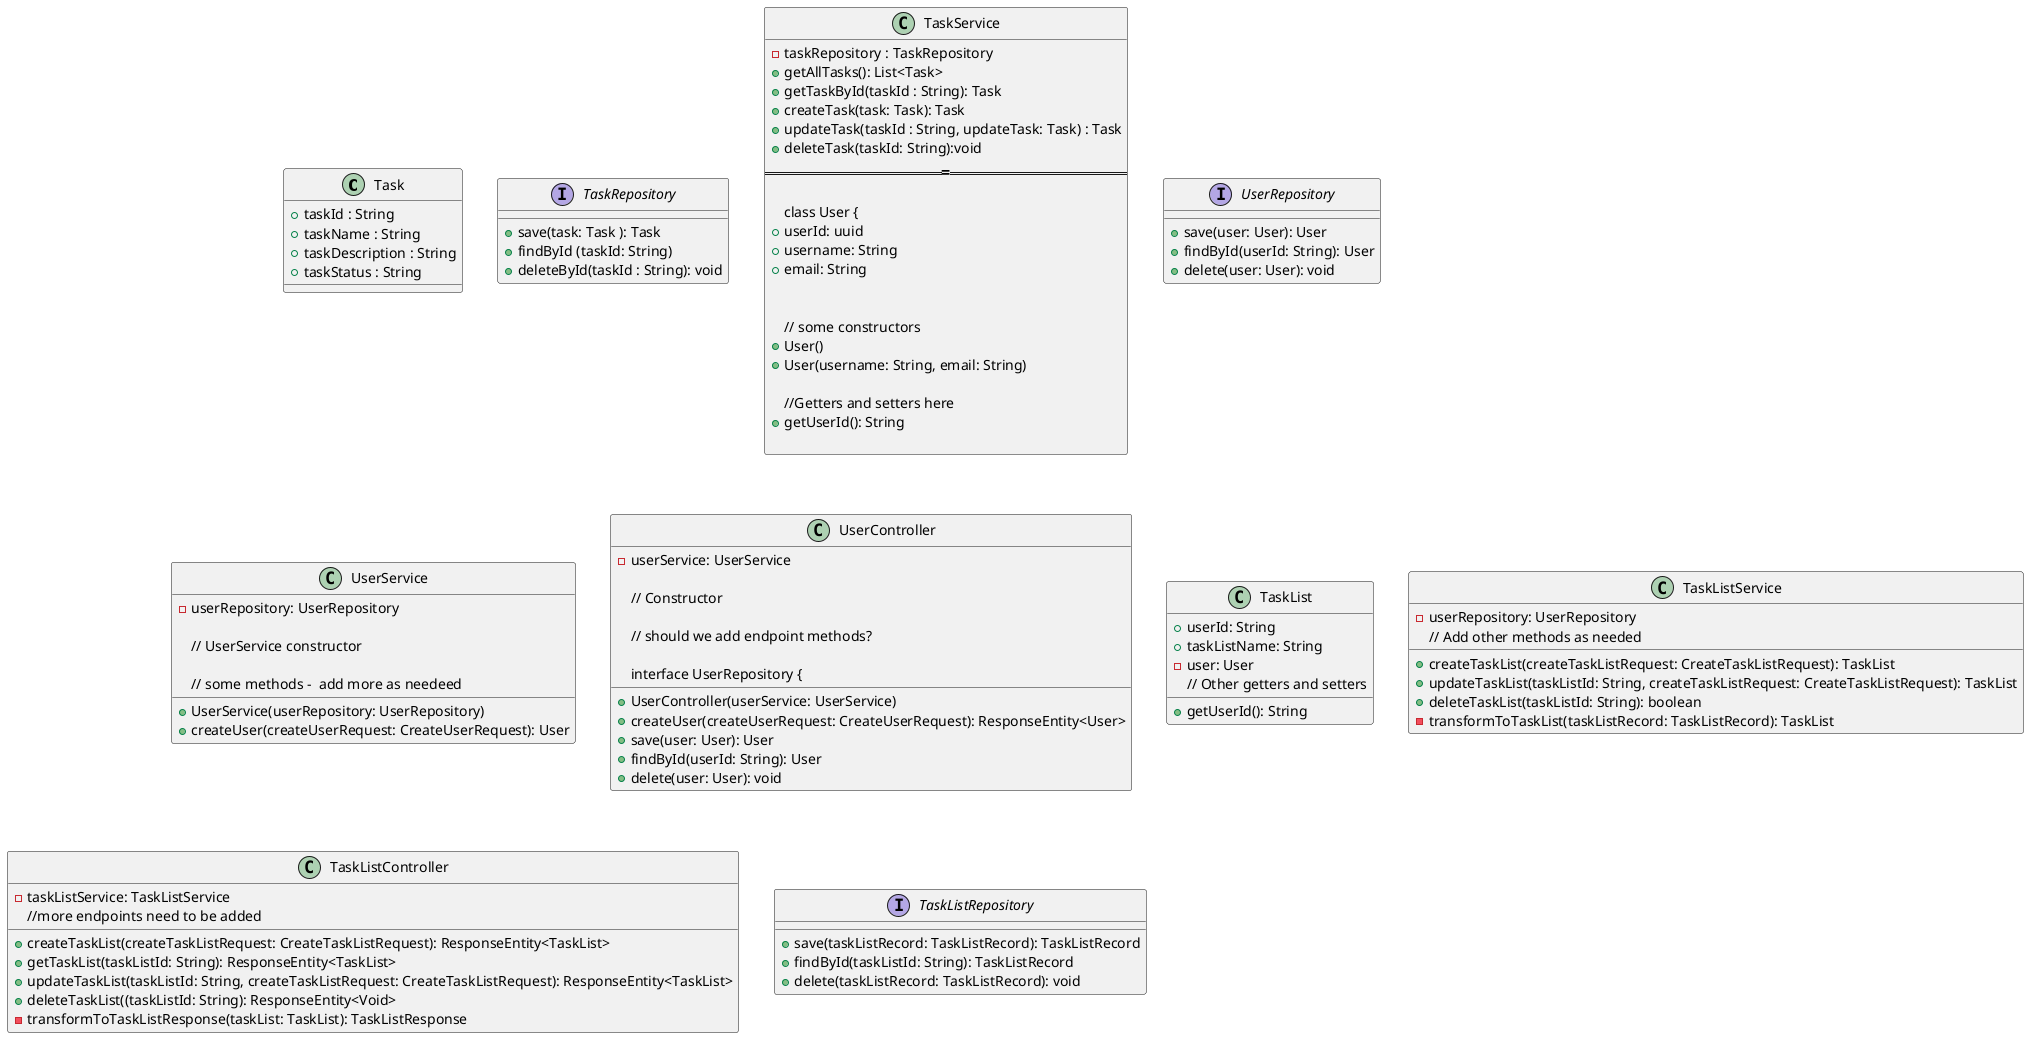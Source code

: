 @startuml

class Task {
+taskId : String
+taskName : String
+taskDescription : String
+taskStatus : String
}
interface TaskRepository {
+save(task: Task ): Task
+findById (taskId: String)
+deleteById(taskId : String): void
}

class TaskService {
-taskRepository : TaskRepository
+getAllTasks(): List<Task>
+getTaskById(taskId : String): Task
+createTask(task: Task): Task
+updateTask(taskId : String, updateTask: Task) : Task
+deleteTask(taskId: String):void
=======

class User {
+userId: uuid
+username: String
+email: String


 // some constructors
+User()
+User(username: String, email: String)

//Getters and setters here
+getUserId(): String

}
interface UserRepository {
+save(user: User): User
+findById(userId: String): User
+delete(user: User): void
}
class UserService {
-userRepository: UserRepository

// UserService constructor
+UserService(userRepository: UserRepository)

// some methods -  add more as needeed
+createUser(createUserRequest: CreateUserRequest): User

}

class UserController {
-userService: UserService

// Constructor
+UserController(userService: UserService)

// should we add endpoint methods?
+createUser(createUserRequest: CreateUserRequest): ResponseEntity<User>

interface UserRepository {
+save(user: User): User
 +findById(userId: String): User
+delete(user: User): void
}

class TaskList {
+userId: String
+taskListName: String
-user: User
+getUserId(): String
  // Other getters and setters
}

class TaskListService {
  -userRepository: UserRepository
  +createTaskList(createTaskListRequest: CreateTaskListRequest): TaskList
  +updateTaskList(taskListId: String, createTaskListRequest: CreateTaskListRequest): TaskList
  +deleteTaskList(taskListId: String): boolean
  -transformToTaskList(taskListRecord: TaskListRecord): TaskList
  // Add other methods as needed
}

class TaskListController {
-taskListService: TaskListService
+createTaskList(createTaskListRequest: CreateTaskListRequest): ResponseEntity<TaskList>
+getTaskList(taskListId: String): ResponseEntity<TaskList>
+updateTaskList(taskListId: String, createTaskListRequest: CreateTaskListRequest): ResponseEntity<TaskList>
+deleteTaskList((taskListId: String): ResponseEntity<Void>
-transformToTaskListResponse(taskList: TaskList): TaskListResponse
  //more endpoints need to be added
}

interface TaskListRepository {
+save(taskListRecord: TaskListRecord): TaskListRecord
+findById(taskListId: String): TaskListRecord
+delete(taskListRecord: TaskListRecord): void
}

}
@enduml
}
